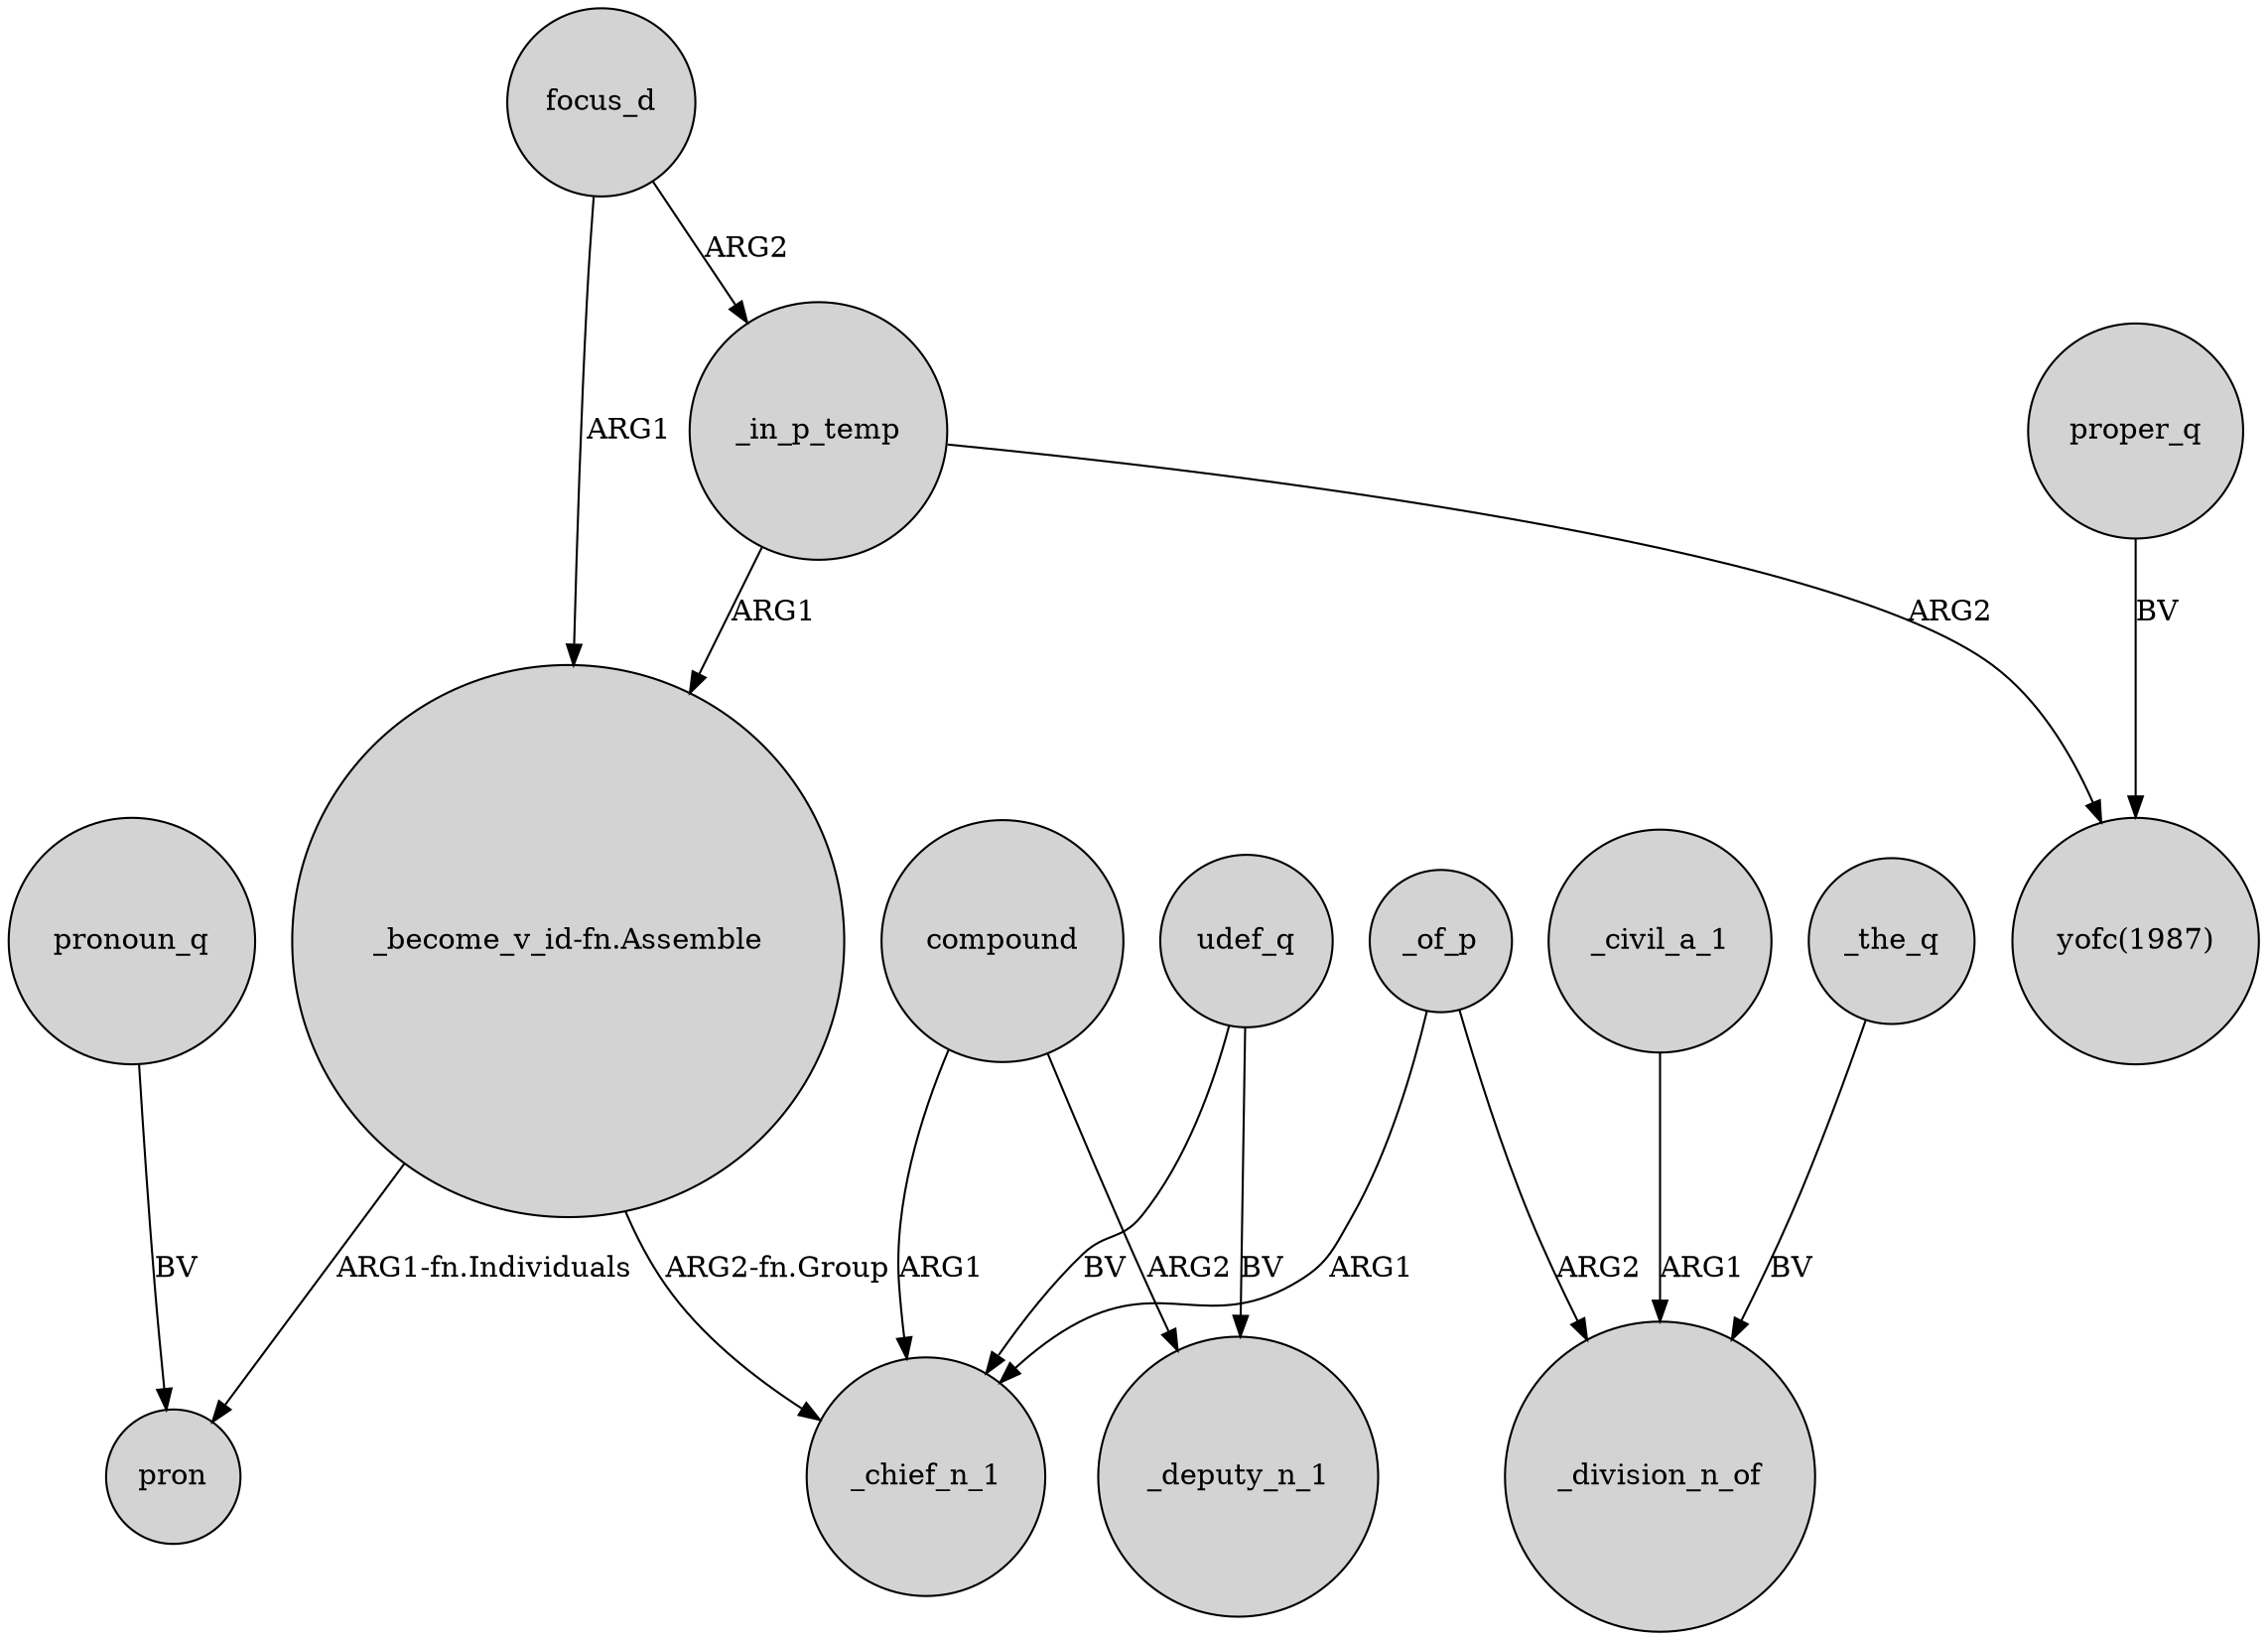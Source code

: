 digraph {
	node [shape=circle style=filled]
	focus_d -> "_become_v_id-fn.Assemble" [label=ARG1]
	proper_q -> "yofc(1987)" [label=BV]
	_of_p -> _division_n_of [label=ARG2]
	"_become_v_id-fn.Assemble" -> pron [label="ARG1-fn.Individuals"]
	_the_q -> _division_n_of [label=BV]
	compound -> _chief_n_1 [label=ARG1]
	_in_p_temp -> "_become_v_id-fn.Assemble" [label=ARG1]
	_in_p_temp -> "yofc(1987)" [label=ARG2]
	_of_p -> _chief_n_1 [label=ARG1]
	"_become_v_id-fn.Assemble" -> _chief_n_1 [label="ARG2-fn.Group"]
	compound -> _deputy_n_1 [label=ARG2]
	focus_d -> _in_p_temp [label=ARG2]
	pronoun_q -> pron [label=BV]
	_civil_a_1 -> _division_n_of [label=ARG1]
	udef_q -> _chief_n_1 [label=BV]
	udef_q -> _deputy_n_1 [label=BV]
}
